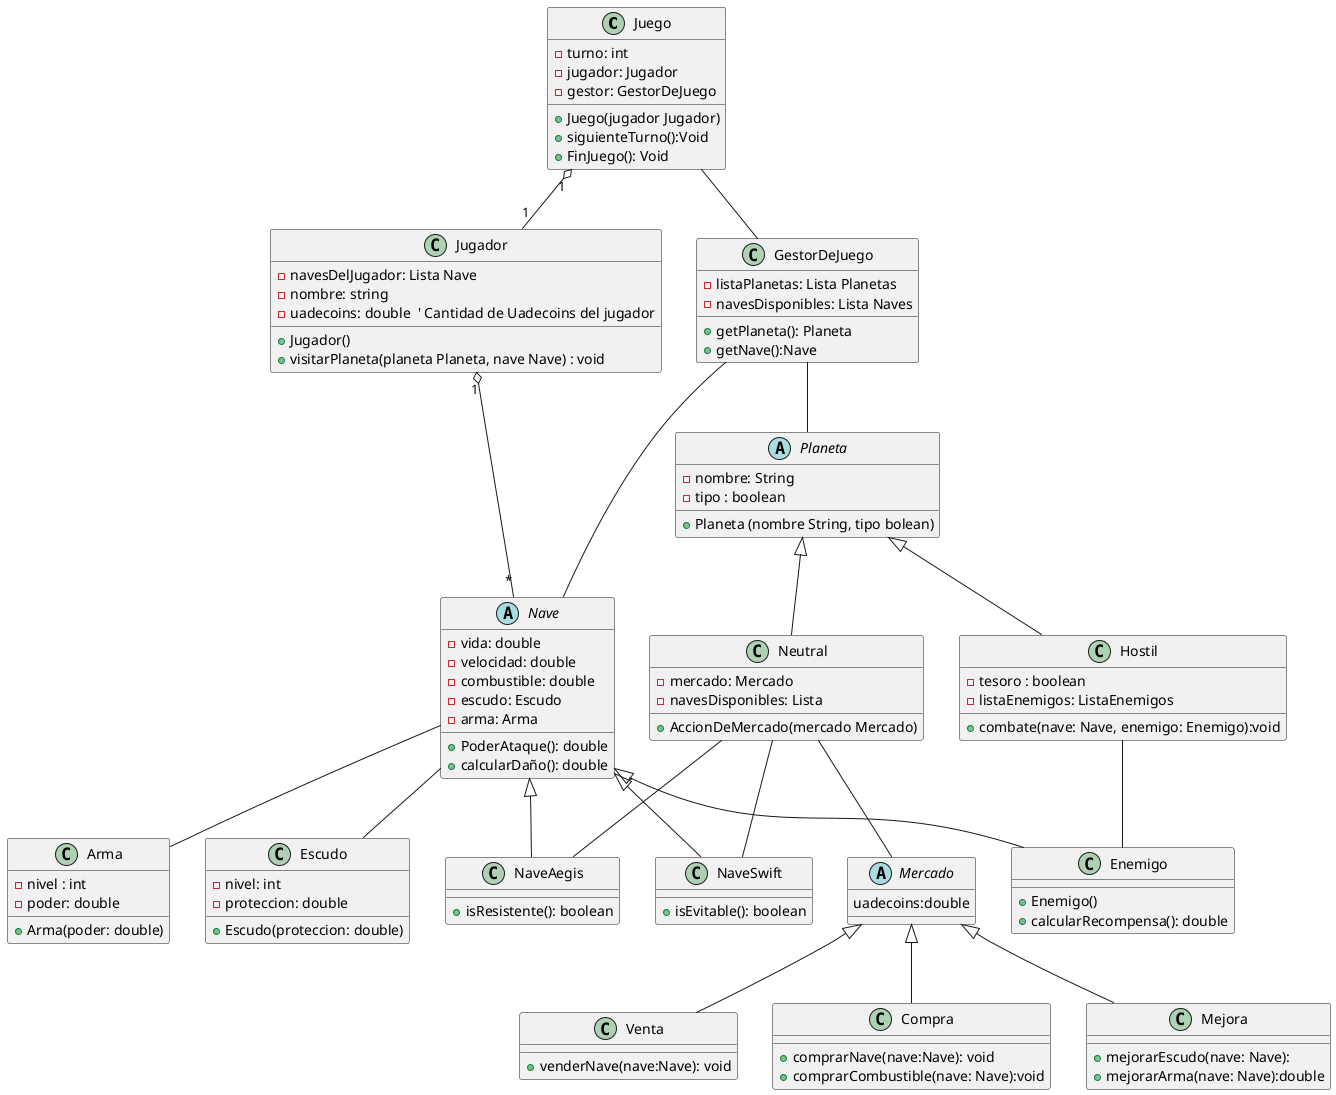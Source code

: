

@startuml

'class Juego
Juego -- GestorDeJuego
Juego "1" o-- "1" Jugador

Jugador "1" o-- "*" Nave
GestorDeJuego -- Planeta
GestorDeJuego -- Nave

class GestorDeJuego{
- listaPlanetas: Lista Planetas
- navesDisponibles: Lista Naves
+ getPlaneta(): Planeta
+ getNave():Nave
}
class Juego {
    - turno: int
    - jugador: Jugador
    - gestor: GestorDeJuego
    + Juego(jugador Jugador)
    + siguienteTurno():Void
    + FinJuego(): Void
}

'class Jugador
class Jugador {
    - navesDelJugador: Lista Nave
    - nombre: string
    - uadecoins: double  ' Cantidad de Uadecoins del jugador
    + Jugador()
    + visitarPlaneta(planeta Planeta, nave Nave) : void
}

'class Nave

Nave -- Arma
Nave -- Escudo

abstract class Nave {
    - vida: double
    - velocidad: double
    - combustible: double
    - escudo: Escudo
    - arma: Arma

    + PoderAtaque(): double
    + calcularDaño(): double
}
'class Arma
class Arma {
    - nivel : int
    - poder: double
    + Arma(poder: double)

}

'class Escudo
class Escudo {
    - nivel: int
    - proteccion: double
    + Escudo(proteccion: double)
}
' Clase para Nave Aegis
class NaveAegis extends Nave{
    + isResistente(): boolean
}

' Clase para Nave Swift
class NaveSwift extends Nave {
    + isEvitable(): boolean
}
'class Enemigo
class Enemigo extends Nave {

    + Enemigo()
    + calcularRecompensa(): double
}

'class Planeta

Hostil -- Enemigo
Neutral -- NaveAegis
Neutral -- NaveSwift
Neutral -- Mercado

abstract class Planeta {
    - nombre: String
    - tipo : boolean
    + Planeta (nombre String, tipo bolean)
}

'class Mercado
class Neutral extends Planeta{
    - mercado: Mercado
    - navesDisponibles: Lista
    + AccionDeMercado(mercado Mercado)
}
Abstract class Mercado {
    uadecoins:double

}
class Venta extends Mercado{
    + venderNave(nave:Nave): void
}
class Compra extends Mercado{
    + comprarNave(nave:Nave): void
    +  comprarCombustible(nave: Nave):void
}
class Mejora extends Mercado{
    + mejorarEscudo(nave: Nave):
    + mejorarArma(nave: Nave):double
}

' Subclase de Planeta: Hostil
class Hostil extends Planeta{
    - tesoro : boolean
    - listaEnemigos: ListaEnemigos
    + combate(nave: Nave, enemigo: Enemigo):void
}


@enduml